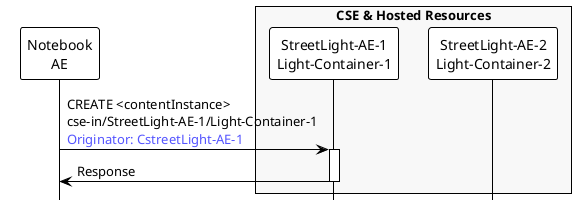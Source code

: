 @startuml
hide footbox
!theme plain
skinparam backgroundcolor transparent

' Turquoise #668c97
' Orange #F6921E

participant "Notebook\nAE" as AE 
box "CSE & Hosted Resources" #f8f8f8
participant "StreetLight-AE-1\nLight-Container-1" as container1 
participant "StreetLight-AE-2\nLight-Container-2" as container2 
end box

AE -> container1 ++: CREATE <contentInstance>\ncse-in/StreetLight-AE-1/Light-Container-1\n<font color="#5555ff">Originator: CstreetLight-AE-1
AE <- container1 --: Response

@enduml